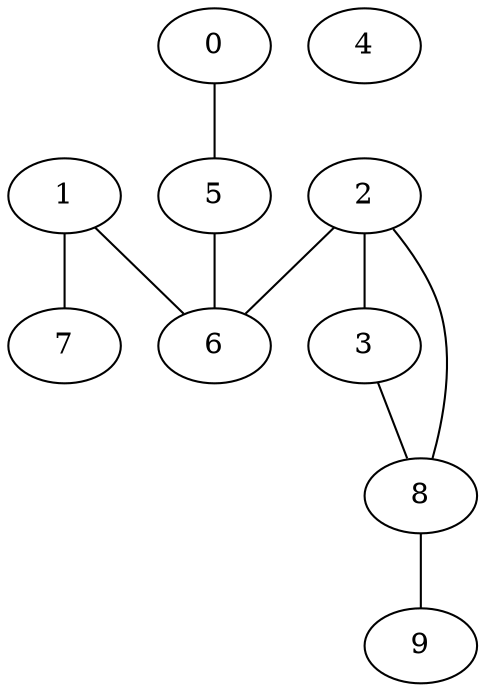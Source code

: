 graph two {
      0 -- 5 ;
      1 -- 6 ;
      1 -- 7 ;
      2 -- 3 ;
      2 -- 6 ;
      2 -- 8 ;
      3 -- 8 ;
      4 ;
      5 -- 6 ;
      6 ;
      7 ;
      8 -- 9 ;
      9 
}